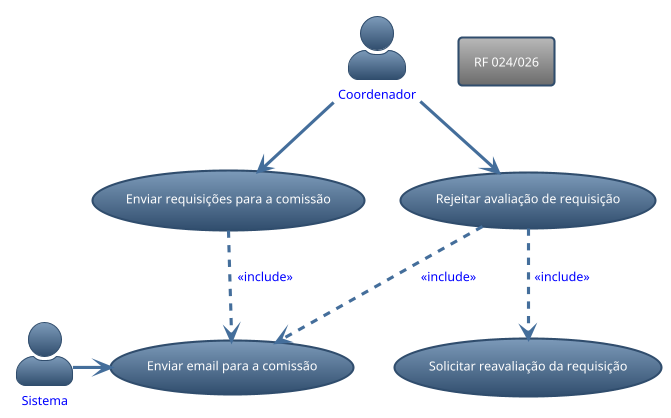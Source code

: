 @startuml RF 1.8/1.10
skinparam actorStyle awesome
!theme spacelab
rectangle "RF 024/026"
:Coordenador: as coordenador #text:blue
:Sistema: as sistema #text:blue
(Enviar requisições para a comissão) as enviar_requisicoes_comissao
(Enviar email para a comissão) as enviar_email_comissao
(Rejeitar avaliação de requisição) as rejeitar_avaliacao_requisicao
(Solicitar reavaliação da requisição) as solicitar_reavaliacao_requisicao

coordenador --> enviar_requisicoes_comissao
coordenador --> rejeitar_avaliacao_requisicao
sistema -right-->(enviar_email_comissao)
rejeitar_avaliacao_requisicao ..> solicitar_reavaliacao_requisicao #text:blue : <<include>>  
enviar_requisicoes_comissao ..> enviar_email_comissao #text:blue : <<include>>  
rejeitar_avaliacao_requisicao ..> enviar_email_comissao #text:blue : <<include>>  

@enduml
